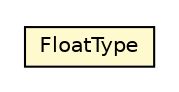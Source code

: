 #!/usr/local/bin/dot
#
# Class diagram 
# Generated by UMLGraph version R5_6-24-gf6e263 (http://www.umlgraph.org/)
#

digraph G {
	edge [fontname="Helvetica",fontsize=10,labelfontname="Helvetica",labelfontsize=10];
	node [fontname="Helvetica",fontsize=10,shape=plaintext];
	nodesep=0.25;
	ranksep=0.5;
	// org.universAAL.lddi.lib.ieeex73std.x73.p20601.mdnf.FloatType
	c4107488 [label=<<table title="org.universAAL.lddi.lib.ieeex73std.x73.p20601.mdnf.FloatType" border="0" cellborder="1" cellspacing="0" cellpadding="2" port="p" bgcolor="lemonChiffon" href="./FloatType.html">
		<tr><td><table border="0" cellspacing="0" cellpadding="1">
<tr><td align="center" balign="center"> FloatType </td></tr>
		</table></td></tr>
		</table>>, URL="./FloatType.html", fontname="Helvetica", fontcolor="black", fontsize=10.0];
}

